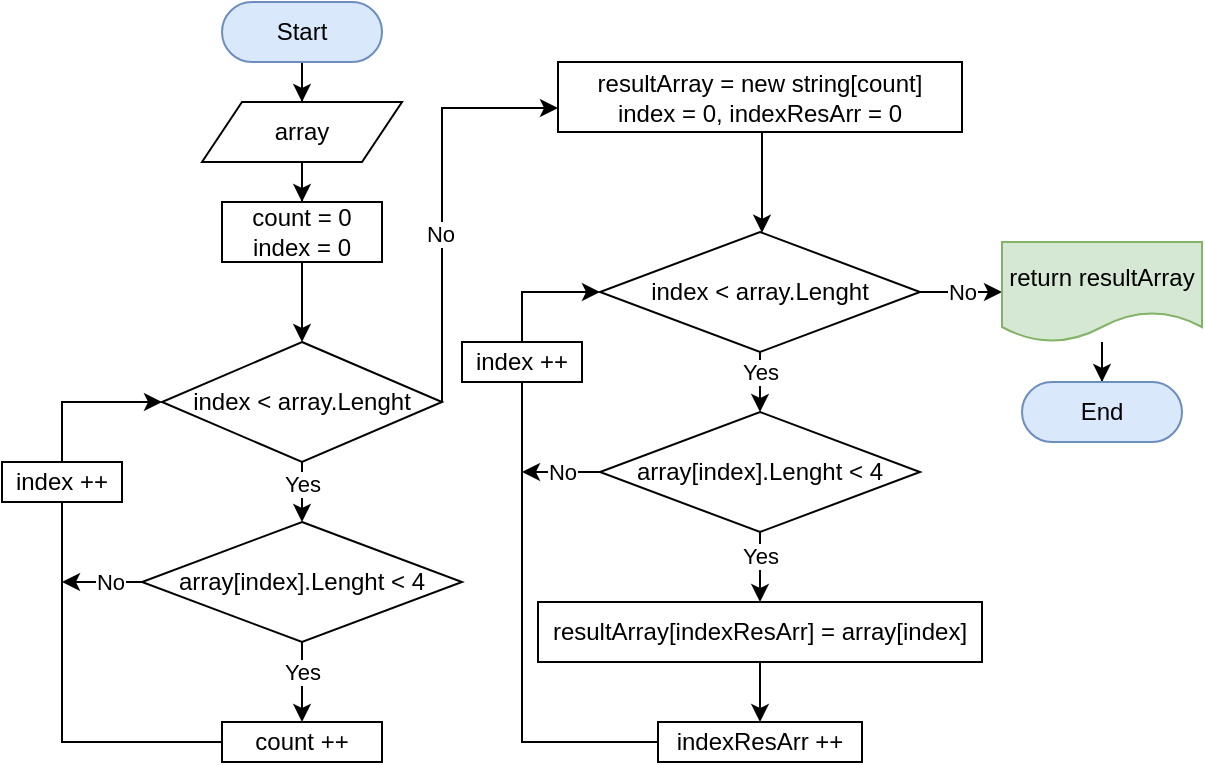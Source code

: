 <mxfile version="20.8.10" type="device"><diagram id="B8P1rVCua1CT-LJE3Sk7" name="Страница 1"><mxGraphModel dx="810" dy="462" grid="1" gridSize="10" guides="1" tooltips="1" connect="1" arrows="1" fold="1" page="1" pageScale="1" pageWidth="827" pageHeight="1169" math="0" shadow="0"><root><mxCell id="0"/><mxCell id="1" parent="0"/><mxCell id="_C9oWDVvdP1AcfF_HnjF-4" value="" style="edgeStyle=orthogonalEdgeStyle;rounded=0;orthogonalLoop=1;jettySize=auto;html=1;" parent="1" source="_C9oWDVvdP1AcfF_HnjF-2" target="_C9oWDVvdP1AcfF_HnjF-3" edge="1"><mxGeometry relative="1" as="geometry"/></mxCell><mxCell id="_C9oWDVvdP1AcfF_HnjF-2" value="Start" style="rounded=1;whiteSpace=wrap;html=1;arcSize=50;fillColor=#dae8fc;strokeColor=#6c8ebf;" parent="1" vertex="1"><mxGeometry x="170" y="50" width="80" height="30" as="geometry"/></mxCell><mxCell id="_C9oWDVvdP1AcfF_HnjF-6" value="" style="edgeStyle=orthogonalEdgeStyle;rounded=0;orthogonalLoop=1;jettySize=auto;html=1;" parent="1" source="_C9oWDVvdP1AcfF_HnjF-3" target="_C9oWDVvdP1AcfF_HnjF-5" edge="1"><mxGeometry relative="1" as="geometry"/></mxCell><mxCell id="_C9oWDVvdP1AcfF_HnjF-3" value="array" style="shape=parallelogram;perimeter=parallelogramPerimeter;whiteSpace=wrap;html=1;fixedSize=1;" parent="1" vertex="1"><mxGeometry x="160" y="100" width="100" height="30" as="geometry"/></mxCell><mxCell id="_C9oWDVvdP1AcfF_HnjF-8" value="" style="edgeStyle=orthogonalEdgeStyle;rounded=0;orthogonalLoop=1;jettySize=auto;html=1;" parent="1" source="_C9oWDVvdP1AcfF_HnjF-5" target="_C9oWDVvdP1AcfF_HnjF-7" edge="1"><mxGeometry relative="1" as="geometry"/></mxCell><mxCell id="_C9oWDVvdP1AcfF_HnjF-5" value="count = 0&lt;br&gt;index = 0" style="whiteSpace=wrap;html=1;" parent="1" vertex="1"><mxGeometry x="170" y="150" width="80" height="30" as="geometry"/></mxCell><mxCell id="_C9oWDVvdP1AcfF_HnjF-10" value="" style="edgeStyle=orthogonalEdgeStyle;rounded=0;orthogonalLoop=1;jettySize=auto;html=1;" parent="1" source="_C9oWDVvdP1AcfF_HnjF-7" target="_C9oWDVvdP1AcfF_HnjF-9" edge="1"><mxGeometry relative="1" as="geometry"><Array as="points"><mxPoint x="210" y="290"/><mxPoint x="210" y="290"/></Array></mxGeometry></mxCell><mxCell id="_C9oWDVvdP1AcfF_HnjF-19" value="Yes" style="edgeLabel;html=1;align=center;verticalAlign=middle;resizable=0;points=[];" parent="_C9oWDVvdP1AcfF_HnjF-10" vertex="1" connectable="0"><mxGeometry x="-0.277" relative="1" as="geometry"><mxPoint as="offset"/></mxGeometry></mxCell><mxCell id="_C9oWDVvdP1AcfF_HnjF-40" style="edgeStyle=orthogonalEdgeStyle;rounded=0;orthogonalLoop=1;jettySize=auto;html=1;" parent="1" source="_C9oWDVvdP1AcfF_HnjF-7" target="_C9oWDVvdP1AcfF_HnjF-25" edge="1"><mxGeometry relative="1" as="geometry"><mxPoint x="320" y="100" as="targetPoint"/><Array as="points"><mxPoint x="280" y="103"/></Array></mxGeometry></mxCell><mxCell id="_C9oWDVvdP1AcfF_HnjF-41" value="No" style="edgeLabel;html=1;align=center;verticalAlign=middle;resizable=0;points=[];" parent="_C9oWDVvdP1AcfF_HnjF-40" vertex="1" connectable="0"><mxGeometry x="-0.175" y="1" relative="1" as="geometry"><mxPoint as="offset"/></mxGeometry></mxCell><mxCell id="_C9oWDVvdP1AcfF_HnjF-7" value="index &amp;lt; array.Lenght" style="rhombus;whiteSpace=wrap;html=1;" parent="1" vertex="1"><mxGeometry x="140" y="220" width="140" height="60" as="geometry"/></mxCell><mxCell id="_C9oWDVvdP1AcfF_HnjF-12" value="" style="edgeStyle=orthogonalEdgeStyle;rounded=0;orthogonalLoop=1;jettySize=auto;html=1;" parent="1" source="_C9oWDVvdP1AcfF_HnjF-9" target="_C9oWDVvdP1AcfF_HnjF-11" edge="1"><mxGeometry relative="1" as="geometry"/></mxCell><mxCell id="_C9oWDVvdP1AcfF_HnjF-14" value="Yes" style="edgeLabel;html=1;align=center;verticalAlign=middle;resizable=0;points=[];" parent="_C9oWDVvdP1AcfF_HnjF-12" vertex="1" connectable="0"><mxGeometry x="-0.267" relative="1" as="geometry"><mxPoint as="offset"/></mxGeometry></mxCell><mxCell id="_C9oWDVvdP1AcfF_HnjF-17" style="edgeStyle=orthogonalEdgeStyle;rounded=0;orthogonalLoop=1;jettySize=auto;html=1;" parent="1" source="_C9oWDVvdP1AcfF_HnjF-9" edge="1"><mxGeometry relative="1" as="geometry"><mxPoint x="90" y="340" as="targetPoint"/></mxGeometry></mxCell><mxCell id="_C9oWDVvdP1AcfF_HnjF-18" value="No" style="edgeLabel;html=1;align=center;verticalAlign=middle;resizable=0;points=[];" parent="_C9oWDVvdP1AcfF_HnjF-17" vertex="1" connectable="0"><mxGeometry x="-0.213" relative="1" as="geometry"><mxPoint as="offset"/></mxGeometry></mxCell><mxCell id="_C9oWDVvdP1AcfF_HnjF-9" value="array[index].Lenght &amp;lt; 4" style="rhombus;whiteSpace=wrap;html=1;" parent="1" vertex="1"><mxGeometry x="130" y="310" width="160" height="60" as="geometry"/></mxCell><mxCell id="_C9oWDVvdP1AcfF_HnjF-13" style="edgeStyle=orthogonalEdgeStyle;rounded=0;orthogonalLoop=1;jettySize=auto;html=1;entryX=0;entryY=0.5;entryDx=0;entryDy=0;" parent="1" source="_C9oWDVvdP1AcfF_HnjF-11" target="_C9oWDVvdP1AcfF_HnjF-7" edge="1"><mxGeometry relative="1" as="geometry"><Array as="points"><mxPoint x="90" y="420"/><mxPoint x="90" y="250"/></Array></mxGeometry></mxCell><mxCell id="_C9oWDVvdP1AcfF_HnjF-11" value="count ++" style="whiteSpace=wrap;html=1;" parent="1" vertex="1"><mxGeometry x="170" y="410" width="80" height="20" as="geometry"/></mxCell><mxCell id="_C9oWDVvdP1AcfF_HnjF-28" value="" style="edgeStyle=orthogonalEdgeStyle;rounded=0;orthogonalLoop=1;jettySize=auto;html=1;" parent="1" source="_C9oWDVvdP1AcfF_HnjF-25" target="_C9oWDVvdP1AcfF_HnjF-27" edge="1"><mxGeometry relative="1" as="geometry"><Array as="points"><mxPoint x="440" y="140"/><mxPoint x="440" y="140"/></Array></mxGeometry></mxCell><mxCell id="_C9oWDVvdP1AcfF_HnjF-25" value="resultArray = new string[count]&lt;br&gt;index = 0, indexResArr = 0" style="whiteSpace=wrap;html=1;" parent="1" vertex="1"><mxGeometry x="338" y="80" width="202" height="35" as="geometry"/></mxCell><mxCell id="_C9oWDVvdP1AcfF_HnjF-30" value="" style="edgeStyle=orthogonalEdgeStyle;rounded=0;orthogonalLoop=1;jettySize=auto;html=1;" parent="1" source="_C9oWDVvdP1AcfF_HnjF-27" target="_C9oWDVvdP1AcfF_HnjF-29" edge="1"><mxGeometry relative="1" as="geometry"/></mxCell><mxCell id="_C9oWDVvdP1AcfF_HnjF-37" value="Yes" style="edgeLabel;html=1;align=center;verticalAlign=middle;resizable=0;points=[];" parent="_C9oWDVvdP1AcfF_HnjF-30" vertex="1" connectable="0"><mxGeometry x="-0.768" relative="1" as="geometry"><mxPoint y="4" as="offset"/></mxGeometry></mxCell><mxCell id="_C9oWDVvdP1AcfF_HnjF-45" value="" style="edgeStyle=orthogonalEdgeStyle;rounded=0;orthogonalLoop=1;jettySize=auto;html=1;" parent="1" source="_C9oWDVvdP1AcfF_HnjF-27" target="_C9oWDVvdP1AcfF_HnjF-44" edge="1"><mxGeometry relative="1" as="geometry"/></mxCell><mxCell id="_C9oWDVvdP1AcfF_HnjF-48" value="No" style="edgeLabel;html=1;align=center;verticalAlign=middle;resizable=0;points=[];" parent="_C9oWDVvdP1AcfF_HnjF-45" vertex="1" connectable="0"><mxGeometry x="-0.72" relative="1" as="geometry"><mxPoint x="15" as="offset"/></mxGeometry></mxCell><mxCell id="_C9oWDVvdP1AcfF_HnjF-27" value="index &amp;lt; array.Lenght" style="rhombus;whiteSpace=wrap;html=1;" parent="1" vertex="1"><mxGeometry x="359" y="165" width="160" height="60" as="geometry"/></mxCell><mxCell id="_C9oWDVvdP1AcfF_HnjF-32" value="" style="edgeStyle=orthogonalEdgeStyle;rounded=0;orthogonalLoop=1;jettySize=auto;html=1;" parent="1" source="_C9oWDVvdP1AcfF_HnjF-29" target="_C9oWDVvdP1AcfF_HnjF-31" edge="1"><mxGeometry relative="1" as="geometry"><Array as="points"><mxPoint x="439" y="325"/><mxPoint x="439" y="325"/></Array></mxGeometry></mxCell><mxCell id="_C9oWDVvdP1AcfF_HnjF-39" value="Yes" style="edgeLabel;html=1;align=center;verticalAlign=middle;resizable=0;points=[];" parent="_C9oWDVvdP1AcfF_HnjF-32" vertex="1" connectable="0"><mxGeometry x="-0.373" y="1" relative="1" as="geometry"><mxPoint x="-1" y="1" as="offset"/></mxGeometry></mxCell><mxCell id="_C9oWDVvdP1AcfF_HnjF-42" style="edgeStyle=orthogonalEdgeStyle;rounded=0;orthogonalLoop=1;jettySize=auto;html=1;" parent="1" source="_C9oWDVvdP1AcfF_HnjF-29" edge="1"><mxGeometry relative="1" as="geometry"><mxPoint x="320" y="285" as="targetPoint"/></mxGeometry></mxCell><mxCell id="_C9oWDVvdP1AcfF_HnjF-43" value="No" style="edgeLabel;html=1;align=center;verticalAlign=middle;resizable=0;points=[];" parent="_C9oWDVvdP1AcfF_HnjF-42" vertex="1" connectable="0"><mxGeometry x="-0.699" relative="1" as="geometry"><mxPoint x="-13" as="offset"/></mxGeometry></mxCell><mxCell id="_C9oWDVvdP1AcfF_HnjF-29" value="array[index].Lenght &amp;lt; 4" style="rhombus;whiteSpace=wrap;html=1;" parent="1" vertex="1"><mxGeometry x="359" y="255" width="160" height="60" as="geometry"/></mxCell><mxCell id="_C9oWDVvdP1AcfF_HnjF-34" value="" style="edgeStyle=orthogonalEdgeStyle;rounded=0;orthogonalLoop=1;jettySize=auto;html=1;" parent="1" source="_C9oWDVvdP1AcfF_HnjF-31" target="_C9oWDVvdP1AcfF_HnjF-33" edge="1"><mxGeometry relative="1" as="geometry"/></mxCell><mxCell id="_C9oWDVvdP1AcfF_HnjF-31" value="resultArray[indexResArr] = array[index]" style="whiteSpace=wrap;html=1;" parent="1" vertex="1"><mxGeometry x="328" y="350" width="222" height="30" as="geometry"/></mxCell><mxCell id="_C9oWDVvdP1AcfF_HnjF-35" style="edgeStyle=orthogonalEdgeStyle;rounded=0;orthogonalLoop=1;jettySize=auto;html=1;entryX=0;entryY=0.5;entryDx=0;entryDy=0;" parent="1" source="_C9oWDVvdP1AcfF_HnjF-33" target="_C9oWDVvdP1AcfF_HnjF-27" edge="1"><mxGeometry relative="1" as="geometry"><Array as="points"><mxPoint x="320" y="420"/><mxPoint x="320" y="195"/></Array></mxGeometry></mxCell><mxCell id="_C9oWDVvdP1AcfF_HnjF-33" value="indexResArr ++" style="whiteSpace=wrap;html=1;" parent="1" vertex="1"><mxGeometry x="388" y="410" width="102" height="20" as="geometry"/></mxCell><mxCell id="_C9oWDVvdP1AcfF_HnjF-47" value="" style="edgeStyle=orthogonalEdgeStyle;rounded=0;orthogonalLoop=1;jettySize=auto;html=1;" parent="1" source="_C9oWDVvdP1AcfF_HnjF-44" target="_C9oWDVvdP1AcfF_HnjF-46" edge="1"><mxGeometry relative="1" as="geometry"/></mxCell><mxCell id="_C9oWDVvdP1AcfF_HnjF-44" value="return resultArray" style="shape=document;whiteSpace=wrap;html=1;boundedLbl=1;fillColor=#d5e8d4;strokeColor=#82b366;" parent="1" vertex="1"><mxGeometry x="560" y="170" width="100" height="50" as="geometry"/></mxCell><mxCell id="_C9oWDVvdP1AcfF_HnjF-46" value="End" style="rounded=1;whiteSpace=wrap;html=1;arcSize=50;fillColor=#dae8fc;strokeColor=#6c8ebf;" parent="1" vertex="1"><mxGeometry x="570" y="240" width="80" height="30" as="geometry"/></mxCell><mxCell id="wsFCsnSw6FGjAqfd_-zj-1" value="index ++" style="rounded=0;whiteSpace=wrap;html=1;" vertex="1" parent="1"><mxGeometry x="60" y="280" width="60" height="20" as="geometry"/></mxCell><mxCell id="wsFCsnSw6FGjAqfd_-zj-3" value="index ++" style="rounded=0;whiteSpace=wrap;html=1;" vertex="1" parent="1"><mxGeometry x="290" y="220" width="60" height="20" as="geometry"/></mxCell></root></mxGraphModel></diagram></mxfile>